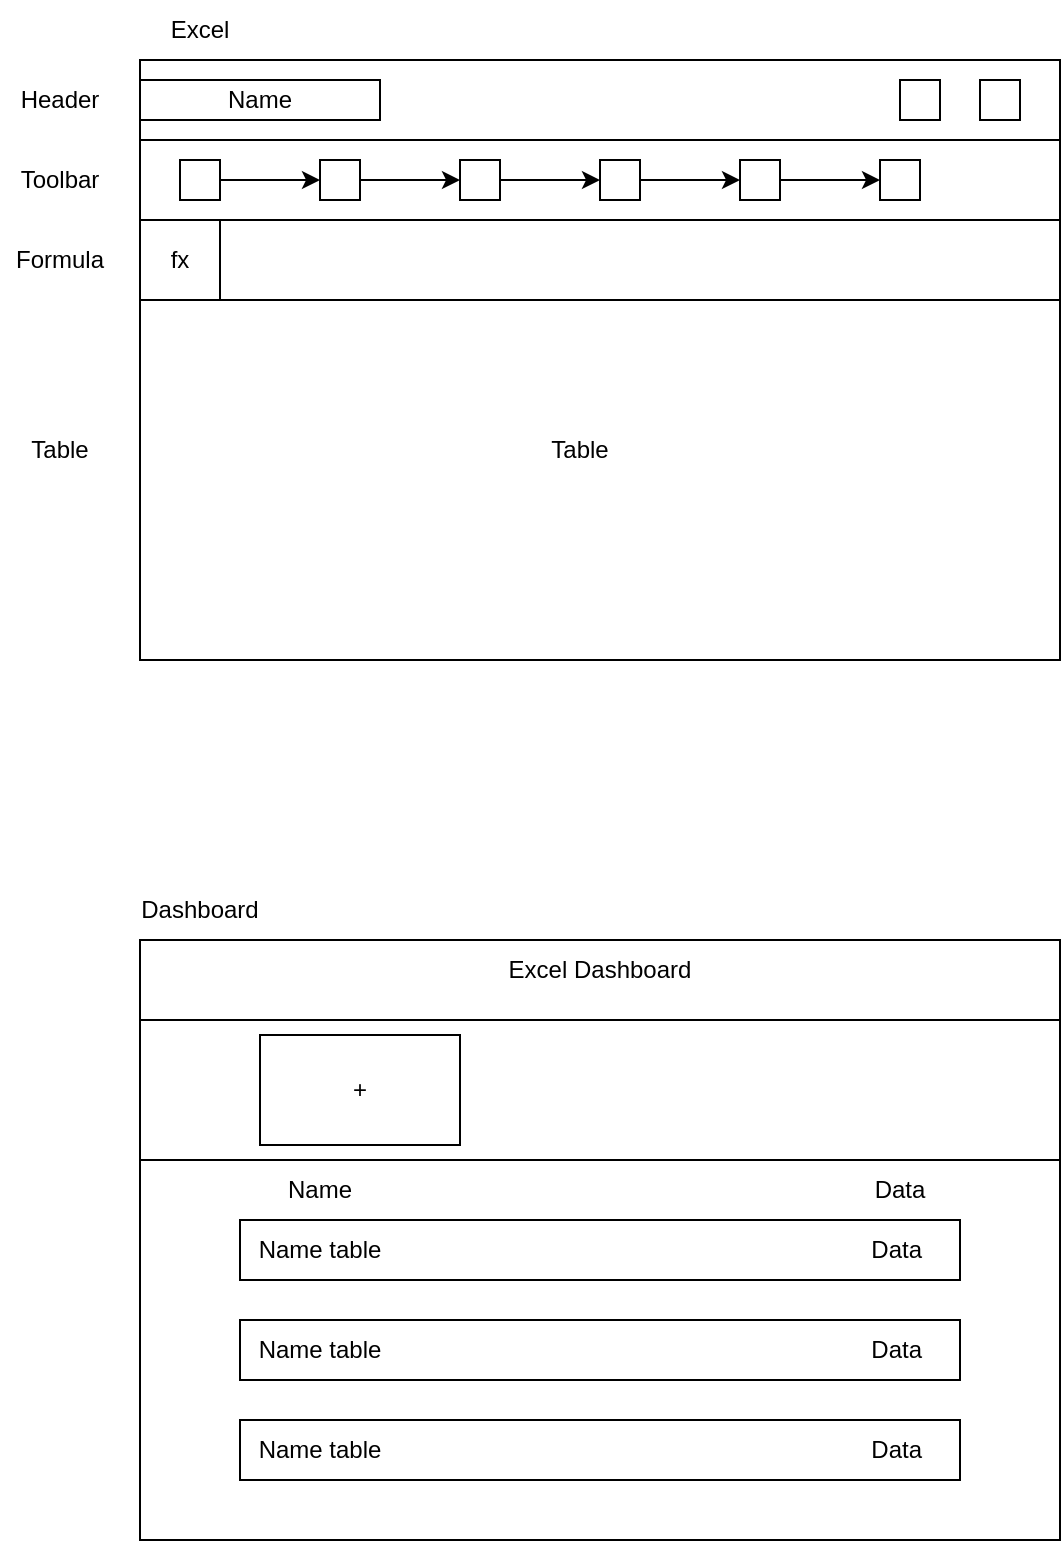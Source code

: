 <mxfile version="17.4.0" type="github">
  <diagram id="_VnRxVOxKZvsmgF89LPQ" name="Page-1">
    <mxGraphModel dx="1511" dy="762" grid="1" gridSize="10" guides="1" tooltips="1" connect="1" arrows="1" fold="1" page="1" pageScale="1" pageWidth="827" pageHeight="1169" math="0" shadow="0">
      <root>
        <mxCell id="0" />
        <mxCell id="1" parent="0" />
        <mxCell id="7BjRfpzNFmG8VPF8MhMl-1" value="" style="rounded=0;whiteSpace=wrap;html=1;fillColor=none;" vertex="1" parent="1">
          <mxGeometry x="70" y="80" width="460" height="300" as="geometry" />
        </mxCell>
        <mxCell id="7BjRfpzNFmG8VPF8MhMl-2" value="Excel" style="text;html=1;strokeColor=none;fillColor=none;align=center;verticalAlign=middle;whiteSpace=wrap;rounded=0;" vertex="1" parent="1">
          <mxGeometry x="70" y="50" width="60" height="30" as="geometry" />
        </mxCell>
        <mxCell id="7BjRfpzNFmG8VPF8MhMl-3" value="" style="rounded=0;whiteSpace=wrap;html=1;fillColor=none;" vertex="1" parent="1">
          <mxGeometry x="70" y="80" width="460" height="40" as="geometry" />
        </mxCell>
        <mxCell id="7BjRfpzNFmG8VPF8MhMl-4" value="" style="rounded=0;whiteSpace=wrap;html=1;fillColor=none;" vertex="1" parent="1">
          <mxGeometry x="70" y="90" width="120" height="20" as="geometry" />
        </mxCell>
        <mxCell id="7BjRfpzNFmG8VPF8MhMl-5" value="Name" style="text;html=1;strokeColor=none;fillColor=none;align=center;verticalAlign=middle;whiteSpace=wrap;rounded=0;" vertex="1" parent="1">
          <mxGeometry x="100" y="85" width="60" height="30" as="geometry" />
        </mxCell>
        <mxCell id="7BjRfpzNFmG8VPF8MhMl-6" value="" style="rounded=0;whiteSpace=wrap;html=1;fillColor=none;" vertex="1" parent="1">
          <mxGeometry x="490" y="90" width="20" height="20" as="geometry" />
        </mxCell>
        <mxCell id="7BjRfpzNFmG8VPF8MhMl-7" value="" style="rounded=0;whiteSpace=wrap;html=1;fillColor=none;" vertex="1" parent="1">
          <mxGeometry x="450" y="90" width="20" height="20" as="geometry" />
        </mxCell>
        <mxCell id="7BjRfpzNFmG8VPF8MhMl-8" value="" style="rounded=0;whiteSpace=wrap;html=1;fillColor=none;" vertex="1" parent="1">
          <mxGeometry x="70" y="120" width="460" height="40" as="geometry" />
        </mxCell>
        <mxCell id="7BjRfpzNFmG8VPF8MhMl-43" style="edgeStyle=orthogonalEdgeStyle;rounded=0;orthogonalLoop=1;jettySize=auto;html=1;entryX=0;entryY=0.5;entryDx=0;entryDy=0;" edge="1" parent="1" source="7BjRfpzNFmG8VPF8MhMl-9" target="7BjRfpzNFmG8VPF8MhMl-10">
          <mxGeometry relative="1" as="geometry" />
        </mxCell>
        <mxCell id="7BjRfpzNFmG8VPF8MhMl-9" value="" style="rounded=0;whiteSpace=wrap;html=1;fillColor=none;" vertex="1" parent="1">
          <mxGeometry x="90" y="130" width="20" height="20" as="geometry" />
        </mxCell>
        <mxCell id="7BjRfpzNFmG8VPF8MhMl-44" style="edgeStyle=orthogonalEdgeStyle;rounded=0;orthogonalLoop=1;jettySize=auto;html=1;entryX=0;entryY=0.5;entryDx=0;entryDy=0;" edge="1" parent="1" source="7BjRfpzNFmG8VPF8MhMl-10" target="7BjRfpzNFmG8VPF8MhMl-11">
          <mxGeometry relative="1" as="geometry" />
        </mxCell>
        <mxCell id="7BjRfpzNFmG8VPF8MhMl-10" value="" style="rounded=0;whiteSpace=wrap;html=1;fillColor=none;" vertex="1" parent="1">
          <mxGeometry x="160" y="130" width="20" height="20" as="geometry" />
        </mxCell>
        <mxCell id="7BjRfpzNFmG8VPF8MhMl-45" style="edgeStyle=orthogonalEdgeStyle;rounded=0;orthogonalLoop=1;jettySize=auto;html=1;" edge="1" parent="1" source="7BjRfpzNFmG8VPF8MhMl-11" target="7BjRfpzNFmG8VPF8MhMl-12">
          <mxGeometry relative="1" as="geometry" />
        </mxCell>
        <mxCell id="7BjRfpzNFmG8VPF8MhMl-11" value="" style="rounded=0;whiteSpace=wrap;html=1;fillColor=none;" vertex="1" parent="1">
          <mxGeometry x="230" y="130" width="20" height="20" as="geometry" />
        </mxCell>
        <mxCell id="7BjRfpzNFmG8VPF8MhMl-46" style="edgeStyle=orthogonalEdgeStyle;rounded=0;orthogonalLoop=1;jettySize=auto;html=1;entryX=0;entryY=0.5;entryDx=0;entryDy=0;" edge="1" parent="1" source="7BjRfpzNFmG8VPF8MhMl-12" target="7BjRfpzNFmG8VPF8MhMl-13">
          <mxGeometry relative="1" as="geometry" />
        </mxCell>
        <mxCell id="7BjRfpzNFmG8VPF8MhMl-12" value="" style="rounded=0;whiteSpace=wrap;html=1;fillColor=none;" vertex="1" parent="1">
          <mxGeometry x="300" y="130" width="20" height="20" as="geometry" />
        </mxCell>
        <mxCell id="7BjRfpzNFmG8VPF8MhMl-47" style="edgeStyle=orthogonalEdgeStyle;rounded=0;orthogonalLoop=1;jettySize=auto;html=1;entryX=0;entryY=0.5;entryDx=0;entryDy=0;" edge="1" parent="1" source="7BjRfpzNFmG8VPF8MhMl-13" target="7BjRfpzNFmG8VPF8MhMl-14">
          <mxGeometry relative="1" as="geometry" />
        </mxCell>
        <mxCell id="7BjRfpzNFmG8VPF8MhMl-13" value="" style="rounded=0;whiteSpace=wrap;html=1;fillColor=none;" vertex="1" parent="1">
          <mxGeometry x="370" y="130" width="20" height="20" as="geometry" />
        </mxCell>
        <mxCell id="7BjRfpzNFmG8VPF8MhMl-14" value="" style="rounded=0;whiteSpace=wrap;html=1;fillColor=none;" vertex="1" parent="1">
          <mxGeometry x="440" y="130" width="20" height="20" as="geometry" />
        </mxCell>
        <mxCell id="7BjRfpzNFmG8VPF8MhMl-15" value="" style="rounded=0;whiteSpace=wrap;html=1;fillColor=none;" vertex="1" parent="1">
          <mxGeometry x="70" y="520" width="460" height="300" as="geometry" />
        </mxCell>
        <mxCell id="7BjRfpzNFmG8VPF8MhMl-16" value="Dashboard" style="text;html=1;strokeColor=none;fillColor=none;align=center;verticalAlign=middle;whiteSpace=wrap;rounded=0;" vertex="1" parent="1">
          <mxGeometry x="70" y="490" width="60" height="30" as="geometry" />
        </mxCell>
        <mxCell id="7BjRfpzNFmG8VPF8MhMl-17" value="" style="rounded=0;whiteSpace=wrap;html=1;fillColor=none;" vertex="1" parent="1">
          <mxGeometry x="70" y="560" width="460" height="70" as="geometry" />
        </mxCell>
        <mxCell id="7BjRfpzNFmG8VPF8MhMl-18" value="Excel Dashboard" style="text;html=1;strokeColor=none;fillColor=none;align=center;verticalAlign=middle;whiteSpace=wrap;rounded=0;" vertex="1" parent="1">
          <mxGeometry x="245" y="520" width="110" height="30" as="geometry" />
        </mxCell>
        <mxCell id="7BjRfpzNFmG8VPF8MhMl-26" value="" style="rounded=0;whiteSpace=wrap;html=1;fillColor=none;" vertex="1" parent="1">
          <mxGeometry x="70" y="160" width="460" height="40" as="geometry" />
        </mxCell>
        <mxCell id="7BjRfpzNFmG8VPF8MhMl-27" value="" style="whiteSpace=wrap;html=1;aspect=fixed;fillColor=none;" vertex="1" parent="1">
          <mxGeometry x="70" y="160" width="40" height="40" as="geometry" />
        </mxCell>
        <mxCell id="7BjRfpzNFmG8VPF8MhMl-28" value="fx" style="text;html=1;strokeColor=none;fillColor=none;align=center;verticalAlign=middle;whiteSpace=wrap;rounded=0;" vertex="1" parent="1">
          <mxGeometry x="60" y="165" width="60" height="30" as="geometry" />
        </mxCell>
        <mxCell id="7BjRfpzNFmG8VPF8MhMl-29" value="Table" style="text;html=1;strokeColor=none;fillColor=none;align=center;verticalAlign=middle;whiteSpace=wrap;rounded=0;" vertex="1" parent="1">
          <mxGeometry x="260" y="260" width="60" height="30" as="geometry" />
        </mxCell>
        <mxCell id="7BjRfpzNFmG8VPF8MhMl-30" value="+" style="rounded=0;whiteSpace=wrap;html=1;fillColor=none;" vertex="1" parent="1">
          <mxGeometry x="130" y="567.5" width="100" height="55" as="geometry" />
        </mxCell>
        <mxCell id="7BjRfpzNFmG8VPF8MhMl-31" value="" style="rounded=0;whiteSpace=wrap;html=1;fillColor=none;" vertex="1" parent="1">
          <mxGeometry x="120" y="660" width="360" height="30" as="geometry" />
        </mxCell>
        <mxCell id="7BjRfpzNFmG8VPF8MhMl-32" value="Name table" style="text;html=1;strokeColor=none;fillColor=none;align=center;verticalAlign=middle;whiteSpace=wrap;rounded=0;" vertex="1" parent="1">
          <mxGeometry x="120" y="660" width="80" height="30" as="geometry" />
        </mxCell>
        <mxCell id="7BjRfpzNFmG8VPF8MhMl-33" value="Data&amp;nbsp;" style="text;html=1;strokeColor=none;fillColor=none;align=center;verticalAlign=middle;whiteSpace=wrap;rounded=0;" vertex="1" parent="1">
          <mxGeometry x="420" y="660" width="60" height="30" as="geometry" />
        </mxCell>
        <mxCell id="7BjRfpzNFmG8VPF8MhMl-34" value="" style="rounded=0;whiteSpace=wrap;html=1;fillColor=none;" vertex="1" parent="1">
          <mxGeometry x="120" y="710" width="360" height="30" as="geometry" />
        </mxCell>
        <mxCell id="7BjRfpzNFmG8VPF8MhMl-35" value="Name table" style="text;html=1;strokeColor=none;fillColor=none;align=center;verticalAlign=middle;whiteSpace=wrap;rounded=0;" vertex="1" parent="1">
          <mxGeometry x="120" y="710" width="80" height="30" as="geometry" />
        </mxCell>
        <mxCell id="7BjRfpzNFmG8VPF8MhMl-36" value="Data&amp;nbsp;" style="text;html=1;strokeColor=none;fillColor=none;align=center;verticalAlign=middle;whiteSpace=wrap;rounded=0;" vertex="1" parent="1">
          <mxGeometry x="420" y="710" width="60" height="30" as="geometry" />
        </mxCell>
        <mxCell id="7BjRfpzNFmG8VPF8MhMl-37" value="" style="rounded=0;whiteSpace=wrap;html=1;fillColor=none;" vertex="1" parent="1">
          <mxGeometry x="120" y="760" width="360" height="30" as="geometry" />
        </mxCell>
        <mxCell id="7BjRfpzNFmG8VPF8MhMl-38" value="Name table" style="text;html=1;strokeColor=none;fillColor=none;align=center;verticalAlign=middle;whiteSpace=wrap;rounded=0;" vertex="1" parent="1">
          <mxGeometry x="120" y="760" width="80" height="30" as="geometry" />
        </mxCell>
        <mxCell id="7BjRfpzNFmG8VPF8MhMl-39" value="Data&amp;nbsp;" style="text;html=1;strokeColor=none;fillColor=none;align=center;verticalAlign=middle;whiteSpace=wrap;rounded=0;" vertex="1" parent="1">
          <mxGeometry x="420" y="760" width="60" height="30" as="geometry" />
        </mxCell>
        <mxCell id="7BjRfpzNFmG8VPF8MhMl-40" value="Name" style="text;html=1;strokeColor=none;fillColor=none;align=center;verticalAlign=middle;whiteSpace=wrap;rounded=0;" vertex="1" parent="1">
          <mxGeometry x="130" y="630" width="60" height="30" as="geometry" />
        </mxCell>
        <mxCell id="7BjRfpzNFmG8VPF8MhMl-41" value="Data" style="text;html=1;strokeColor=none;fillColor=none;align=center;verticalAlign=middle;whiteSpace=wrap;rounded=0;" vertex="1" parent="1">
          <mxGeometry x="420" y="630" width="60" height="30" as="geometry" />
        </mxCell>
        <mxCell id="7BjRfpzNFmG8VPF8MhMl-48" value="Header" style="text;html=1;strokeColor=none;fillColor=none;align=center;verticalAlign=middle;whiteSpace=wrap;rounded=0;" vertex="1" parent="1">
          <mxGeometry y="85" width="60" height="30" as="geometry" />
        </mxCell>
        <mxCell id="7BjRfpzNFmG8VPF8MhMl-49" value="Toolbar" style="text;html=1;strokeColor=none;fillColor=none;align=center;verticalAlign=middle;whiteSpace=wrap;rounded=0;" vertex="1" parent="1">
          <mxGeometry y="125" width="60" height="30" as="geometry" />
        </mxCell>
        <mxCell id="7BjRfpzNFmG8VPF8MhMl-50" value="Formula" style="text;html=1;strokeColor=none;fillColor=none;align=center;verticalAlign=middle;whiteSpace=wrap;rounded=0;" vertex="1" parent="1">
          <mxGeometry y="165" width="60" height="30" as="geometry" />
        </mxCell>
        <mxCell id="7BjRfpzNFmG8VPF8MhMl-51" value="Table" style="text;html=1;strokeColor=none;fillColor=none;align=center;verticalAlign=middle;whiteSpace=wrap;rounded=0;" vertex="1" parent="1">
          <mxGeometry y="260" width="60" height="30" as="geometry" />
        </mxCell>
      </root>
    </mxGraphModel>
  </diagram>
</mxfile>
